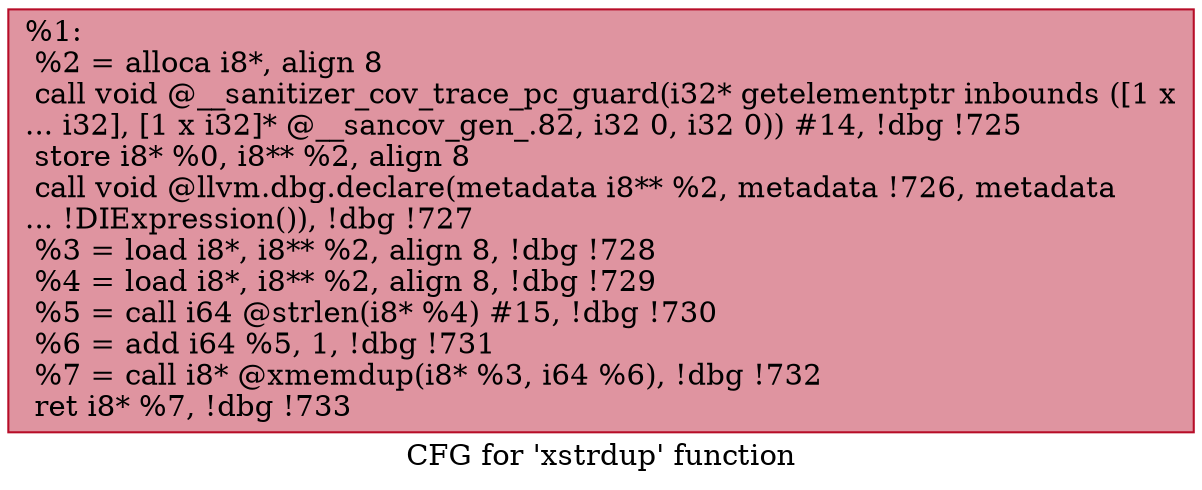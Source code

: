 digraph "CFG for 'xstrdup' function" {
	label="CFG for 'xstrdup' function";

	Node0x555ee506b5f0 [shape=record,color="#b70d28ff", style=filled, fillcolor="#b70d2870",label="{%1:\l  %2 = alloca i8*, align 8\l  call void @__sanitizer_cov_trace_pc_guard(i32* getelementptr inbounds ([1 x\l... i32], [1 x i32]* @__sancov_gen_.82, i32 0, i32 0)) #14, !dbg !725\l  store i8* %0, i8** %2, align 8\l  call void @llvm.dbg.declare(metadata i8** %2, metadata !726, metadata\l... !DIExpression()), !dbg !727\l  %3 = load i8*, i8** %2, align 8, !dbg !728\l  %4 = load i8*, i8** %2, align 8, !dbg !729\l  %5 = call i64 @strlen(i8* %4) #15, !dbg !730\l  %6 = add i64 %5, 1, !dbg !731\l  %7 = call i8* @xmemdup(i8* %3, i64 %6), !dbg !732\l  ret i8* %7, !dbg !733\l}"];
}
